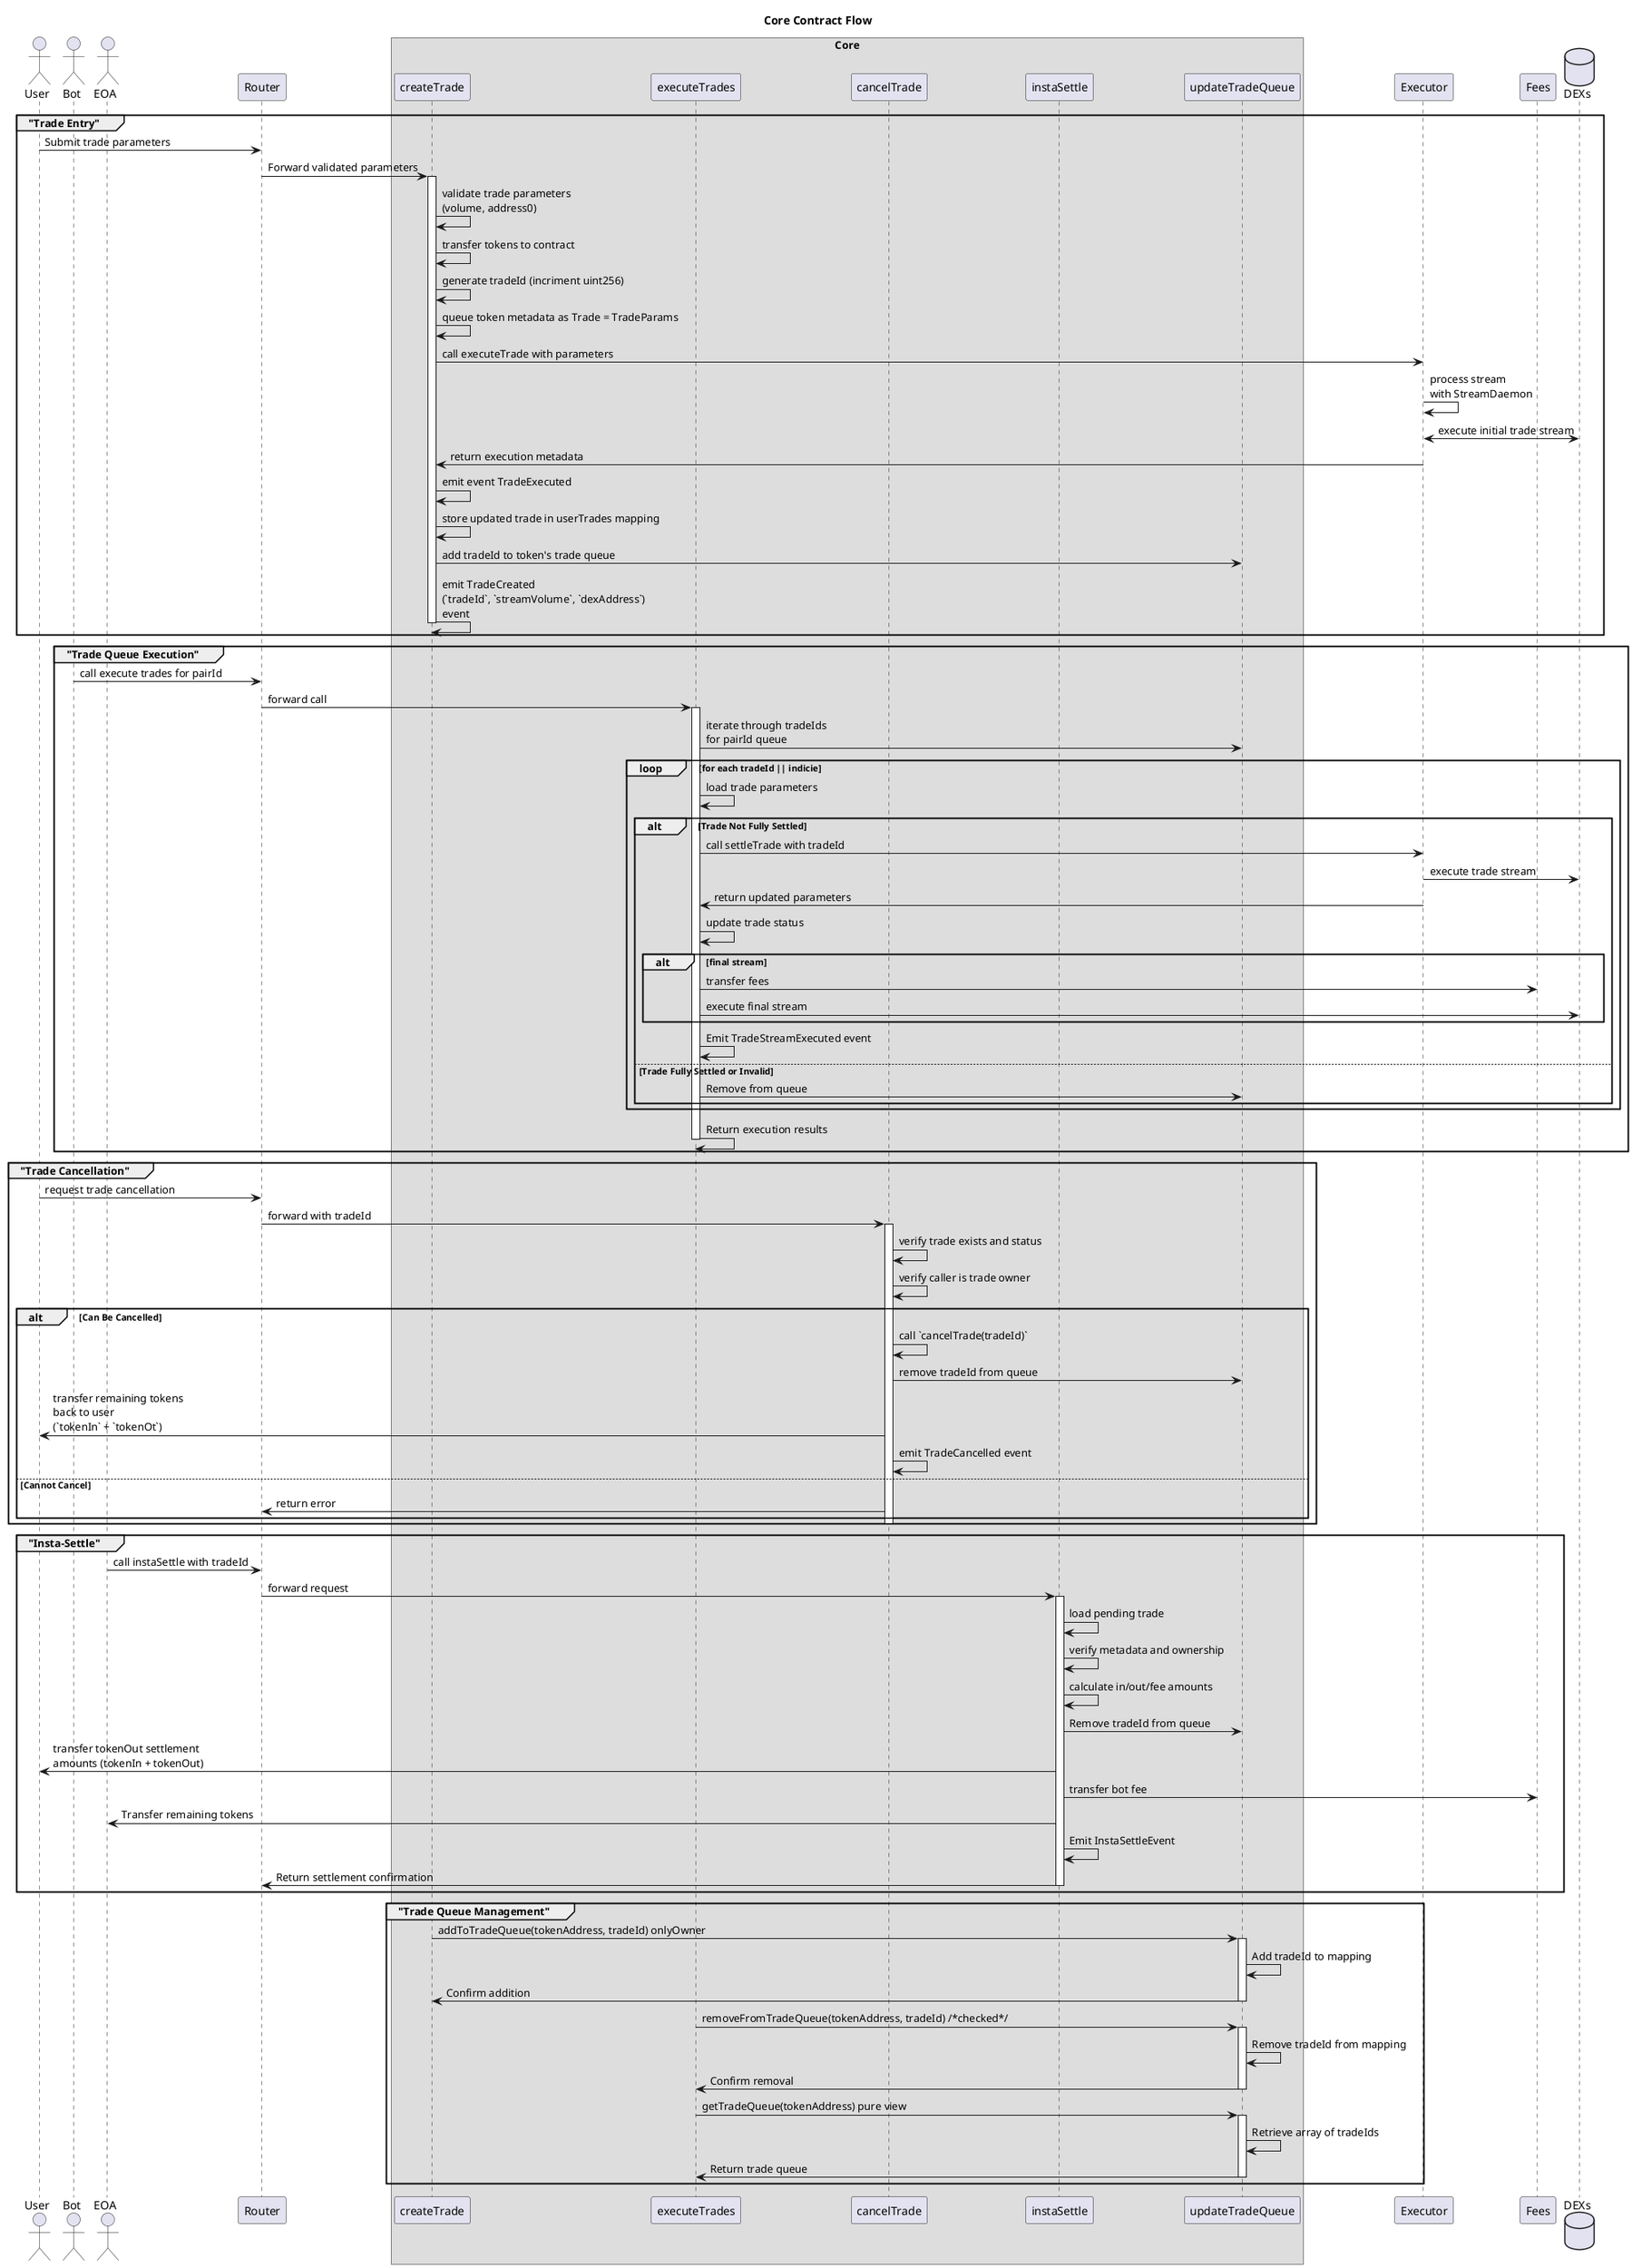 @startuml Core
title Core Contract Flow

actor "User" as U
actor "Bot" as B
actor "EOA" as EOA
participant "Router" as R
box Core
participant "createTrade" as CT
participant "executeTrades" as ET
participant "cancelTrade" as CaT
participant "instaSettle" as IS
participant "updateTradeQueue" as UTQ
end box
participant "Executor" as E
participant "Fees" as F
database "DEXs" as DEX

group "Trade Entry"
  U -> R: Submit trade parameters
  R -> CT: Forward validated parameters
  activate CT
  CT -> CT: validate trade parameters\n(volume, address0)
  CT -> CT: transfer tokens to contract
  CT -> CT: generate tradeId (incriment uint256)
  CT -> CT: queue token metadata as Trade = TradeParams
  CT -> E: call executeTrade with parameters
  E -> E: process stream\nwith StreamDaemon
  E <-> DEX: execute initial trade stream
  E -> CT: return execution metadata
  CT -> CT: emit event TradeExecuted
  CT -> CT: store updated trade in userTrades mapping
  CT -> UTQ: add tradeId to token's trade queue
  CT -> CT: emit TradeCreated\n(`tradeId`, `streamVolume`, `dexAddress`)\nevent
  deactivate CT
end

group "Trade Queue Execution"
  B -> R: call execute trades for pairId
  R -> ET: forward call
  activate ET
  ET -> UTQ: iterate through tradeIds\nfor pairId queue
  
  loop for each tradeId || indicie
    ET -> ET: load trade parameters
    alt Trade Not Fully Settled
      ET -> E: call settleTrade with tradeId
      E -> DEX: execute trade stream
      E -> ET: return updated parameters
      ET -> ET: update trade status
      alt final stream
        ET -> F: transfer fees
        ET -> DEX: execute final stream
      end
      ET -> ET: Emit TradeStreamExecuted event
    else Trade Fully Settled or Invalid
      ET -> UTQ: Remove from queue
    end
  end
  
  ET -> ET: Return execution results
  deactivate ET
end

group "Trade Cancellation"
  U -> R: request trade cancellation
  R -> CaT: forward with tradeId
  activate CaT
  CaT -> CaT: verify trade exists and status
  CaT -> CaT: verify caller is trade owner
  
  alt Can Be Cancelled
    CaT -> CaT: call `cancelTrade(tradeId)`
    CaT -> UTQ: remove tradeId from queue
    CaT -> U: transfer remaining tokens\nback to user\n(`tokenIn` + `tokenOt`)
    CaT -> CaT: emit TradeCancelled event
  else Cannot Cancel
    CaT -> R: return error
  end
  deactivate CaT
end

group "Insta-Settle"
  EOA -> R: call instaSettle with tradeId
  R -> IS: forward request
  activate IS
  IS -> IS: load pending trade
  IS -> IS: verify metadata and ownership
  IS -> IS: calculate in/out/fee amounts
  IS -> UTQ: Remove tradeId from queue
  IS -> U: transfer tokenOut settlement\namounts (tokenIn + tokenOut)
  IS -> F: transfer bot fee
  IS -> EOA: Transfer remaining tokens
  IS -> IS: Emit InstaSettleEvent
  IS -> R: Return settlement confirmation
  deactivate IS
end

group "Trade Queue Management"
  CT -> UTQ: addToTradeQueue(tokenAddress, tradeId) onlyOwner
  activate UTQ
  UTQ -> UTQ: Add tradeId to mapping
  UTQ -> CT: Confirm addition
  deactivate UTQ
  
  ET -> UTQ: removeFromTradeQueue(tokenAddress, tradeId) /*checked*/
  activate UTQ
  UTQ -> UTQ: Remove tradeId from mapping
  UTQ -> ET: Confirm removal
  deactivate UTQ
  
  ET -> UTQ: getTradeQueue(tokenAddress) pure view
  activate UTQ
  UTQ -> UTQ: Retrieve array of tradeIds
  UTQ -> ET: Return trade queue
  deactivate UTQ
end

@enduml
